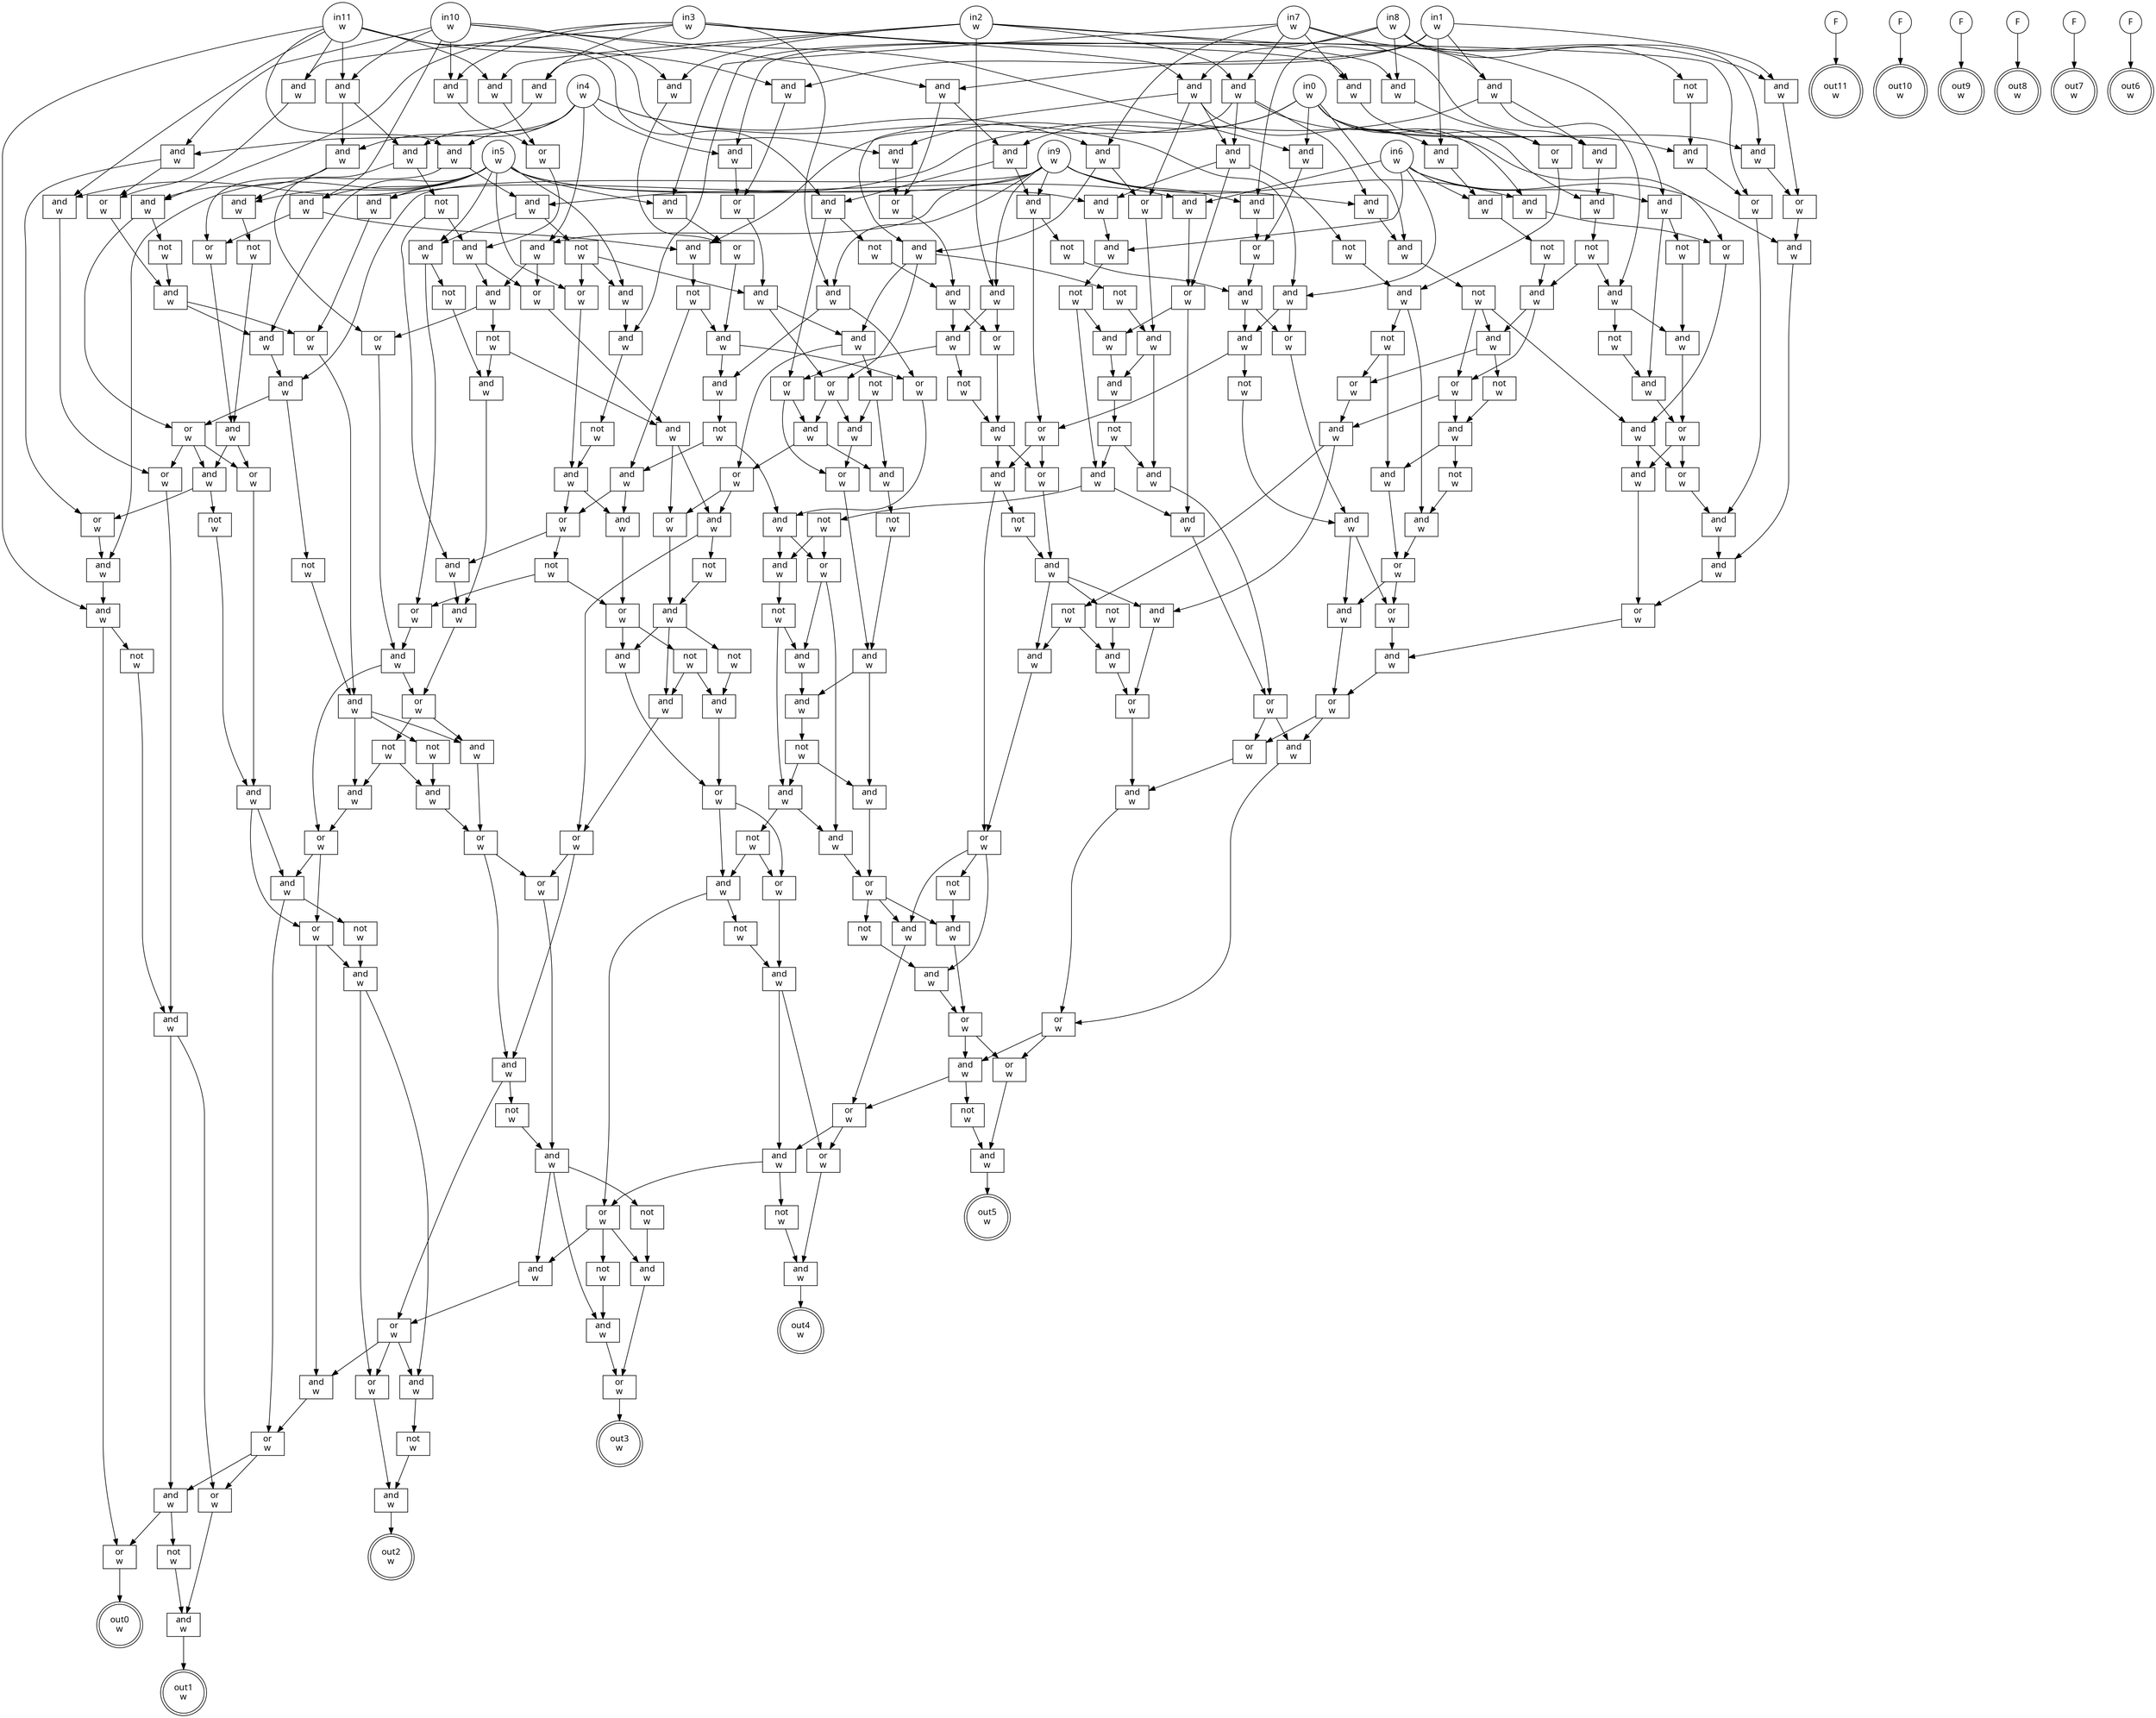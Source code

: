 digraph circuit{
	node [style = filled, fillcolor = white,shape=rect, fontname=geneva]
	g0 [label="in0\nw",shape=circle,fillcolor=white]
	g1 [label="in1\nw",shape=circle,fillcolor=white]
	g2 [label="in2\nw",shape=circle,fillcolor=white]
	g3 [label="in3\nw",shape=circle,fillcolor=white]
	g4 [label="in4\nw",shape=circle,fillcolor=white]
	g5 [label="in5\nw",shape=circle,fillcolor=white]
	g6 [label="in6\nw",shape=circle,fillcolor=white]
	g7 [label="in7\nw",shape=circle,fillcolor=white]
	g8 [label="in8\nw",shape=circle,fillcolor=white]
	g9 [label="in9\nw",shape=circle,fillcolor=white]
	g10 [label="in10\nw",shape=circle,fillcolor=white]
	g11 [label="in11\nw",shape=circle,fillcolor=white]
	g12 [label="F",shape=circle,fillcolor=white]
	g13 [label="F",shape=circle,fillcolor=white]
	g14 [label="F",shape=circle,fillcolor=white]
	g15 [label="F",shape=circle,fillcolor=white]
	g16 [label="F",shape=circle,fillcolor=white]
	g17 [label="F",shape=circle,fillcolor=white]
	g18 [label="and\nw",fillcolor=white]
	g19 [label="not\nw",fillcolor=white]
	g20 [label="and\nw",fillcolor=white]
	g21 [label="and\nw",fillcolor=white]
	g22 [label="and\nw",fillcolor=white]
	g23 [label="and\nw",fillcolor=white]
	g24 [label="and\nw",fillcolor=white]
	g25 [label="and\nw",fillcolor=white]
	g26 [label="and\nw",fillcolor=white]
	g27 [label="and\nw",fillcolor=white]
	g28 [label="and\nw",fillcolor=white]
	g29 [label="or\nw",fillcolor=white]
	g30 [label="and\nw",fillcolor=white]
	g31 [label="and\nw",fillcolor=white]
	g32 [label="and\nw",fillcolor=white]
	g33 [label="and\nw",fillcolor=white]
	g34 [label="not\nw",fillcolor=white]
	g35 [label="and\nw",fillcolor=white]
	g36 [label="and\nw",fillcolor=white]
	g37 [label="and\nw",fillcolor=white]
	g38 [label="and\nw",fillcolor=white]
	g39 [label="not\nw",fillcolor=white]
	g40 [label="or\nw",fillcolor=white]
	g41 [label="and\nw",fillcolor=white]
	g42 [label="and\nw",fillcolor=white]
	g43 [label="not\nw",fillcolor=white]
	g44 [label="and\nw",fillcolor=white]
	g45 [label="and\nw",fillcolor=white]
	g46 [label="and\nw",fillcolor=white]
	g47 [label="or\nw",fillcolor=white]
	g48 [label="and\nw",fillcolor=white]
	g49 [label="not\nw",fillcolor=white]
	g50 [label="and\nw",fillcolor=white]
	g51 [label="and\nw",fillcolor=white]
	g52 [label="and\nw",fillcolor=white]
	g53 [label="or\nw",fillcolor=white]
	g54 [label="and\nw",fillcolor=white]
	g55 [label="or\nw",fillcolor=white]
	g56 [label="and\nw",fillcolor=white]
	g57 [label="and\nw",fillcolor=white]
	g58 [label="not\nw",fillcolor=white]
	g59 [label="not\nw",fillcolor=white]
	g60 [label="or\nw",fillcolor=white]
	g61 [label="and\nw",fillcolor=white]
	g62 [label="or\nw",fillcolor=white]
	g63 [label="and\nw",fillcolor=white]
	g64 [label="not\nw",fillcolor=white]
	g65 [label="or\nw",fillcolor=white]
	g66 [label="and\nw",fillcolor=white]
	g67 [label="not\nw",fillcolor=white]
	g68 [label="and\nw",fillcolor=white]
	g69 [label="or\nw",fillcolor=white]
	g70 [label="and\nw",fillcolor=white]
	g71 [label="and\nw",fillcolor=white]
	g72 [label="or\nw",fillcolor=white]
	g73 [label="and\nw",fillcolor=white]
	g74 [label="and\nw",fillcolor=white]
	g75 [label="not\nw",fillcolor=white]
	g76 [label="and\nw",fillcolor=white]
	g77 [label="and\nw",fillcolor=white]
	g78 [label="not\nw",fillcolor=white]
	g79 [label="and\nw",fillcolor=white]
	g80 [label="and\nw",fillcolor=white]
	g81 [label="and\nw",fillcolor=white]
	g82 [label="or\nw",fillcolor=white]
	g83 [label="not\nw",fillcolor=white]
	g84 [label="not\nw",fillcolor=white]
	g85 [label="and\nw",fillcolor=white]
	g86 [label="not\nw",fillcolor=white]
	g87 [label="and\nw",fillcolor=white]
	g88 [label="and\nw",fillcolor=white]
	g89 [label="not\nw",fillcolor=white]
	g90 [label="and\nw",fillcolor=white]
	g91 [label="and\nw",fillcolor=white]
	g92 [label="or\nw",fillcolor=white]
	g93 [label="and\nw",fillcolor=white]
	g94 [label="and\nw",fillcolor=white]
	g95 [label="not\nw",fillcolor=white]
	g96 [label="and\nw",fillcolor=white]
	g97 [label="or\nw",fillcolor=white]
	g98 [label="and\nw",fillcolor=white]
	g99 [label="and\nw",fillcolor=white]
	g100 [label="not\nw",fillcolor=white]
	g101 [label="or\nw",fillcolor=white]
	g102 [label="and\nw",fillcolor=white]
	g103 [label="and\nw",fillcolor=white]
	g104 [label="or\nw",fillcolor=white]
	g105 [label="and\nw",fillcolor=white]
	g106 [label="and\nw",fillcolor=white]
	g107 [label="not\nw",fillcolor=white]
	g108 [label="and\nw",fillcolor=white]
	g109 [label="and\nw",fillcolor=white]
	g110 [label="or\nw",fillcolor=white]
	g111 [label="not\nw",fillcolor=white]
	g112 [label="or\nw",fillcolor=white]
	g113 [label="and\nw",fillcolor=white]
	g114 [label="and\nw",fillcolor=white]
	g115 [label="and\nw",fillcolor=white]
	g116 [label="not\nw",fillcolor=white]
	g117 [label="and\nw",fillcolor=white]
	g118 [label="and\nw",fillcolor=white]
	g119 [label="and\nw",fillcolor=white]
	g120 [label="and\nw",fillcolor=white]
	g121 [label="not\nw",fillcolor=white]
	g122 [label="and\nw",fillcolor=white]
	g123 [label="not\nw",fillcolor=white]
	g124 [label="and\nw",fillcolor=white]
	g125 [label="and\nw",fillcolor=white]
	g126 [label="not\nw",fillcolor=white]
	g127 [label="or\nw",fillcolor=white]
	g128 [label="and\nw",fillcolor=white]
	g129 [label="or\nw",fillcolor=white]
	g130 [label="and\nw",fillcolor=white]
	g131 [label="and\nw",fillcolor=white]
	g132 [label="not\nw",fillcolor=white]
	g133 [label="or\nw",fillcolor=white]
	g134 [label="and\nw",fillcolor=white]
	g135 [label="or\nw",fillcolor=white]
	g136 [label="and\nw",fillcolor=white]
	g137 [label="not\nw",fillcolor=white]
	g138 [label="and\nw",fillcolor=white]
	g139 [label="or\nw",fillcolor=white]
	g140 [label="and\nw",fillcolor=white]
	g141 [label="or\nw",fillcolor=white]
	g142 [label="or\nw",fillcolor=white]
	g143 [label="and\nw",fillcolor=white]
	g144 [label="not\nw",fillcolor=white]
	g145 [label="and\nw",fillcolor=white]
	g146 [label="and\nw",fillcolor=white]
	g147 [label="or\nw",fillcolor=white]
	g148 [label="not\nw",fillcolor=white]
	g149 [label="and\nw",fillcolor=white]
	g150 [label="and\nw",fillcolor=white]
	g151 [label="and\nw",fillcolor=white]
	g152 [label="and\nw",fillcolor=white]
	g153 [label="or\nw",fillcolor=white]
	g154 [label="and\nw",fillcolor=white]
	g155 [label="or\nw",fillcolor=white]
	g156 [label="and\nw",fillcolor=white]
	g157 [label="not\nw",fillcolor=white]
	g158 [label="and\nw",fillcolor=white]
	g159 [label="and\nw",fillcolor=white]
	g160 [label="not\nw",fillcolor=white]
	g161 [label="and\nw",fillcolor=white]
	g162 [label="not\nw",fillcolor=white]
	g163 [label="and\nw",fillcolor=white]
	g164 [label="and\nw",fillcolor=white]
	g165 [label="or\nw",fillcolor=white]
	g166 [label="not\nw",fillcolor=white]
	g167 [label="or\nw",fillcolor=white]
	g168 [label="and\nw",fillcolor=white]
	g169 [label="not\nw",fillcolor=white]
	g170 [label="and\nw",fillcolor=white]
	g171 [label="and\nw",fillcolor=white]
	g172 [label="not\nw",fillcolor=white]
	g173 [label="and\nw",fillcolor=white]
	g174 [label="or\nw",fillcolor=white]
	g175 [label="and\nw",fillcolor=white]
	g176 [label="and\nw",fillcolor=white]
	g177 [label="not\nw",fillcolor=white]
	g178 [label="and\nw",fillcolor=white]
	g179 [label="or\nw",fillcolor=white]
	g180 [label="and\nw",fillcolor=white]
	g181 [label="or\nw",fillcolor=white]
	g182 [label="and\nw",fillcolor=white]
	g183 [label="and\nw",fillcolor=white]
	g184 [label="not\nw",fillcolor=white]
	g185 [label="and\nw",fillcolor=white]
	g186 [label="and\nw",fillcolor=white]
	g187 [label="or\nw",fillcolor=white]
	g188 [label="and\nw",fillcolor=white]
	g189 [label="and\nw",fillcolor=white]
	g190 [label="not\nw",fillcolor=white]
	g191 [label="or\nw",fillcolor=white]
	g192 [label="and\nw",fillcolor=white]
	g193 [label="not\nw",fillcolor=white]
	g194 [label="or\nw",fillcolor=white]
	g195 [label="and\nw",fillcolor=white]
	g196 [label="and\nw",fillcolor=white]
	g197 [label="and\nw",fillcolor=white]
	g198 [label="or\nw",fillcolor=white]
	g199 [label="or\nw",fillcolor=white]
	g200 [label="and\nw",fillcolor=white]
	g201 [label="not\nw",fillcolor=white]
	g202 [label="and\nw",fillcolor=white]
	g203 [label="not\nw",fillcolor=white]
	g204 [label="not\nw",fillcolor=white]
	g205 [label="and\nw",fillcolor=white]
	g206 [label="or\nw",fillcolor=white]
	g207 [label="or\nw",fillcolor=white]
	g208 [label="and\nw",fillcolor=white]
	g209 [label="and\nw",fillcolor=white]
	g210 [label="not\nw",fillcolor=white]
	g211 [label="and\nw",fillcolor=white]
	g212 [label="and\nw",fillcolor=white]
	g213 [label="not\nw",fillcolor=white]
	g214 [label="or\nw",fillcolor=white]
	g215 [label="and\nw",fillcolor=white]
	g216 [label="not\nw",fillcolor=white]
	g217 [label="and\nw",fillcolor=white]
	g218 [label="and\nw",fillcolor=white]
	g219 [label="or\nw",fillcolor=white]
	g220 [label="not\nw",fillcolor=white]
	g221 [label="not\nw",fillcolor=white]
	g222 [label="or\nw",fillcolor=white]
	g223 [label="and\nw",fillcolor=white]
	g224 [label="and\nw",fillcolor=white]
	g225 [label="not\nw",fillcolor=white]
	g226 [label="and\nw",fillcolor=white]
	g227 [label="or\nw",fillcolor=white]
	g228 [label="and\nw",fillcolor=white]
	g229 [label="and\nw",fillcolor=white]
	g230 [label="or\nw",fillcolor=white]
	g231 [label="and\nw",fillcolor=white]
	g232 [label="not\nw",fillcolor=white]
	g233 [label="or\nw",fillcolor=white]
	g234 [label="and\nw",fillcolor=white]
	g235 [label="and\nw",fillcolor=white]
	g236 [label="and\nw",fillcolor=white]
	g237 [label="or\nw",fillcolor=white]
	g238 [label="and\nw",fillcolor=white]
	g239 [label="and\nw",fillcolor=white]
	g240 [label="not\nw",fillcolor=white]
	g241 [label="and\nw",fillcolor=white]
	g242 [label="or\nw",fillcolor=white]
	g243 [label="not\nw",fillcolor=white]
	g244 [label="and\nw",fillcolor=white]
	g245 [label="or\nw",fillcolor=white]
	g246 [label="not\nw",fillcolor=white]
	g247 [label="or\nw",fillcolor=white]
	g248 [label="and\nw",fillcolor=white]
	g249 [label="or\nw",fillcolor=white]
	g250 [label="and\nw",fillcolor=white]
	g251 [label="and\nw",fillcolor=white]
	g252 [label="or\nw",fillcolor=white]
	g253 [label="and\nw",fillcolor=white]
	g254 [label="and\nw",fillcolor=white]
	g255 [label="or\nw",fillcolor=white]
	g256 [label="and\nw",fillcolor=white]
	g257 [label="or\nw",fillcolor=white]
	g258 [label="and\nw",fillcolor=white]
	g259 [label="or\nw",fillcolor=white]
	g260 [label="and\nw",fillcolor=white]
	g261 [label="and\nw",fillcolor=white]
	g262 [label="and\nw",fillcolor=white]
	g263 [label="or\nw",fillcolor=white]
	g264 [label="and\nw",fillcolor=white]
	g265 [label="or\nw",fillcolor=white]
	g266 [label="or\nw",fillcolor=white]
	g267 [label="and\nw",fillcolor=white]
	g268 [label="and\nw",fillcolor=white]
	g269 [label="or\nw",fillcolor=white]
	g270 [label="and\nw",fillcolor=white]
	g271 [label="or\nw",fillcolor=white]
	g272 [label="or\nw",fillcolor=white]
	g273 [label="and\nw",fillcolor=white]
	g274 [label="or\nw",fillcolor=white]
	g275 [label="and\nw",fillcolor=white]
	g276 [label="and\nw",fillcolor=white]
	g277 [label="or\nw",fillcolor=white]
	g278 [label="or\nw",fillcolor=white]
	g279 [label="and\nw",fillcolor=white]
	g280 [label="not\nw",fillcolor=white]
	g281 [label="and\nw",fillcolor=white]
	g282 [label="and\nw",fillcolor=white]
	g283 [label="or\nw",fillcolor=white]
	g284 [label="or\nw",fillcolor=white]
	g285 [label="and\nw",fillcolor=white]
	g286 [label="or\nw",fillcolor=white]
	g287 [label="not\nw",fillcolor=white]
	g288 [label="and\nw",fillcolor=white]
	g289 [label="not\nw",fillcolor=white]
	g290 [label="and\nw",fillcolor=white]
	g291 [label="or\nw",fillcolor=white]
	g292 [label="not\nw",fillcolor=white]
	g293 [label="and\nw",fillcolor=white]
	g294 [label="not\nw",fillcolor=white]
	g295 [label="or\nw",fillcolor=white]
	g296 [label="and\nw",fillcolor=white]
	g297 [label="out0\nw",shape=doublecircle,fillcolor=white]
	g298 [label="out1\nw",shape=doublecircle,fillcolor=white]
	g299 [label="out2\nw",shape=doublecircle,fillcolor=white]
	g300 [label="out3\nw",shape=doublecircle,fillcolor=white]
	g301 [label="out4\nw",shape=doublecircle,fillcolor=white]
	g302 [label="out5\nw",shape=doublecircle,fillcolor=white]
	g303 [label="out6\nw",shape=doublecircle,fillcolor=white]
	g304 [label="out7\nw",shape=doublecircle,fillcolor=white]
	g305 [label="out8\nw",shape=doublecircle,fillcolor=white]
	g306 [label="out9\nw",shape=doublecircle,fillcolor=white]
	g307 [label="out10\nw",shape=doublecircle,fillcolor=white]
	g308 [label="out11\nw",shape=doublecircle,fillcolor=white]
	edge [fontname=Geneva,fontcolor=forestgreen]
	g0->g159
	g0->g161
	g0->g180
	g0->g182
	g0->g226
	g0->g251
	g0->g254
	g0->g256
	g1->g114
	g1->g117
	g1->g149
	g1->g150
	g1->g151
	g1->g152
	g2->g68
	g2->g70
	g2->g90
	g2->g91
	g2->g103
	g2->g105
	g2->g255
	g3->g36
	g3->g37
	g3->g42
	g3->g44
	g3->g45
	g3->g46
	g3->g48
	g3->g105
	g4->g25
	g4->g26
	g4->g27
	g4->g28
	g4->g30
	g4->g31
	g4->g32
	g5->g20
	g5->g21
	g5->g22
	g5->g23
	g5->g24
	g5->g33
	g5->g51
	g5->g56
	g5->g73
	g5->g120
	g5->g124
	g5->g127
	g6->g20
	g6->g25
	g6->g42
	g6->g74
	g6->g115
	g6->g253
	g7->g21
	g7->g26
	g7->g36
	g7->g70
	g7->g118
	g7->g151
	g8->g19
	g8->g27
	g8->g37
	g8->g68
	g8->g117
	g8->g125
	g8->g251
	g9->g23
	g9->g30
	g9->g44
	g9->g52
	g9->g87
	g9->g90
	g9->g150
	g9->g224
	g9->g256
	g10->g18
	g10->g22
	g10->g31
	g10->g45
	g10->g91
	g10->g149
	g10->g226
	g11->g18
	g11->g24
	g11->g28
	g11->g46
	g11->g57
	g11->g103
	g11->g152
	g11->g180
	g11->g183
	g12->g308
	g13->g307
	g14->g306
	g15->g305
	g16->g304
	g17->g303
	g18->g32
	g18->g106
	g19->g254
	g20->g72
	g21->g92
	g22->g29
	g22->g88
	g23->g65
	g24->g62
	g25->g229
	g25->g247
	g26->g38
	g26->g40
	g27->g153
	g28->g29
	g28->g119
	g29->g35
	g30->g109
	g30->g112
	g31->g47
	g31->g55
	g32->g33
	g32->g48
	g33->g34
	g34->g35
	g35->g54
	g35->g60
	g36->g69
	g37->g38
	g37->g40
	g37->g71
	g37->g114
	g38->g39
	g38->g155
	g38->g156
	g39->g41
	g40->g41
	g41->g77
	g41->g79
	g42->g43
	g42->g178
	g43->g176
	g44->g94
	g44->g97
	g45->g104
	g46->g47
	g47->g50
	g48->g49
	g48->g53
	g49->g50
	g50->g51
	g50->g65
	g51->g52
	g52->g53
	g52->g64
	g53->g54
	g53->g60
	g53->g62
	g54->g55
	g54->g59
	g55->g56
	g56->g57
	g57->g58
	g57->g286
	g58->g63
	g59->g61
	g60->g61
	g61->g142
	g61->g143
	g62->g63
	g63->g284
	g63->g285
	g64->g66
	g65->g66
	g66->g67
	g66->g136
	g66->g140
	g67->g138
	g68->g69
	g69->g85
	g70->g71
	g70->g87
	g70->g88
	g70->g257
	g71->g72
	g71->g73
	g71->g84
	g72->g76
	g72->g81
	g73->g74
	g74->g75
	g75->g76
	g75->g80
	g76->g77
	g77->g78
	g78->g79
	g78->g80
	g79->g82
	g80->g81
	g80->g83
	g81->g82
	g82->g266
	g82->g268
	g83->g99
	g83->g101
	g84->g85
	g85->g86
	g85->g173
	g86->g165
	g86->g171
	g87->g159
	g88->g89
	g89->g93
	g89->g96
	g90->g186
	g90->g222
	g91->g92
	g92->g93
	g93->g94
	g93->g97
	g94->g95
	g95->g96
	g95->g98
	g96->g129
	g96->g146
	g97->g98
	g98->g99
	g98->g101
	g99->g100
	g100->g102
	g100->g211
	g101->g102
	g101->g212
	g102->g209
	g103->g104
	g104->g108
	g105->g106
	g106->g107
	g106->g110
	g107->g108
	g107->g130
	g108->g109
	g108->g112
	g109->g110
	g109->g111
	g110->g134
	g111->g113
	g111->g122
	g112->g113
	g113->g192
	g113->g194
	g114->g115
	g115->g116
	g116->g163
	g117->g118
	g117->g119
	g117->g175
	g118->g161
	g119->g120
	g119->g123
	g120->g121
	g120->g133
	g121->g122
	g122->g131
	g123->g124
	g123->g127
	g123->g154
	g124->g125
	g125->g126
	g126->g128
	g127->g128
	g128->g129
	g128->g146
	g129->g130
	g129->g132
	g130->g131
	g131->g135
	g132->g133
	g132->g147
	g133->g134
	g134->g135
	g134->g141
	g135->g136
	g135->g137
	g136->g139
	g137->g138
	g137->g140
	g138->g139
	g139->g199
	g139->g200
	g140->g141
	g141->g142
	g141->g143
	g142->g145
	g142->g282
	g143->g144
	g143->g283
	g144->g145
	g145->g278
	g145->g279
	g146->g147
	g147->g148
	g147->g196
	g148->g197
	g148->g205
	g149->g181
	g149->g182
	g150->g227
	g151->g252
	g152->g153
	g153->g154
	g154->g155
	g154->g156
	g155->g158
	g155->g188
	g156->g157
	g156->g191
	g157->g158
	g157->g189
	g158->g207
	g159->g160
	g160->g164
	g160->g167
	g160->g258
	g161->g162
	g162->g163
	g162->g175
	g163->g164
	g163->g167
	g164->g165
	g164->g166
	g165->g168
	g166->g170
	g167->g168
	g167->g170
	g168->g169
	g168->g235
	g169->g236
	g169->g244
	g170->g171
	g170->g172
	g171->g174
	g172->g173
	g173->g174
	g174->g249
	g174->g250
	g175->g176
	g175->g177
	g176->g179
	g177->g178
	g178->g179
	g179->g259
	g179->g262
	g180->g181
	g181->g185
	g182->g183
	g182->g224
	g183->g184
	g183->g187
	g184->g185
	g185->g186
	g185->g222
	g186->g187
	g186->g221
	g187->g188
	g187->g207
	g188->g189
	g188->g191
	g189->g190
	g190->g208
	g191->g192
	g191->g194
	g192->g193
	g192->g198
	g193->g195
	g194->g195
	g195->g196
	g195->g197
	g195->g204
	g196->g206
	g197->g198
	g198->g199
	g198->g200
	g199->g202
	g200->g201
	g200->g277
	g201->g202
	g202->g203
	g202->g276
	g202->g290
	g203->g275
	g204->g205
	g205->g206
	g206->g214
	g206->g215
	g207->g208
	g208->g209
	g208->g218
	g209->g210
	g210->g211
	g210->g218
	g211->g212
	g211->g213
	g212->g219
	g213->g214
	g213->g215
	g214->g217
	g215->g216
	g215->g274
	g216->g217
	g217->g272
	g217->g273
	g218->g219
	g219->g220
	g219->g239
	g219->g241
	g220->g238
	g221->g223
	g222->g223
	g223->g231
	g223->g233
	g224->g225
	g224->g230
	g225->g228
	g226->g227
	g227->g228
	g228->g229
	g228->g247
	g229->g230
	g229->g246
	g230->g231
	g230->g233
	g231->g232
	g231->g237
	g232->g234
	g233->g234
	g234->g235
	g234->g236
	g234->g243
	g235->g245
	g236->g237
	g237->g238
	g237->g239
	g237->g240
	g238->g242
	g239->g271
	g240->g241
	g241->g242
	g242->g270
	g242->g295
	g243->g244
	g244->g245
	g245->g267
	g246->g248
	g247->g248
	g248->g249
	g248->g250
	g249->g264
	g250->g265
	g251->g252
	g252->g253
	g253->g261
	g254->g255
	g255->g260
	g256->g257
	g257->g258
	g258->g259
	g258->g262
	g259->g260
	g260->g261
	g261->g263
	g262->g263
	g263->g264
	g264->g265
	g265->g266
	g265->g268
	g266->g267
	g267->g269
	g268->g269
	g269->g270
	g269->g295
	g270->g271
	g270->g294
	g271->g272
	g271->g273
	g272->g293
	g273->g274
	g273->g292
	g274->g275
	g274->g276
	g274->g289
	g275->g291
	g276->g277
	g277->g278
	g277->g279
	g277->g282
	g278->g281
	g279->g280
	g280->g281
	g281->g299
	g282->g283
	g283->g284
	g283->g285
	g284->g288
	g285->g286
	g285->g287
	g286->g297
	g287->g288
	g288->g298
	g289->g290
	g290->g291
	g291->g300
	g292->g293
	g293->g301
	g294->g296
	g295->g296
	g296->g302
}